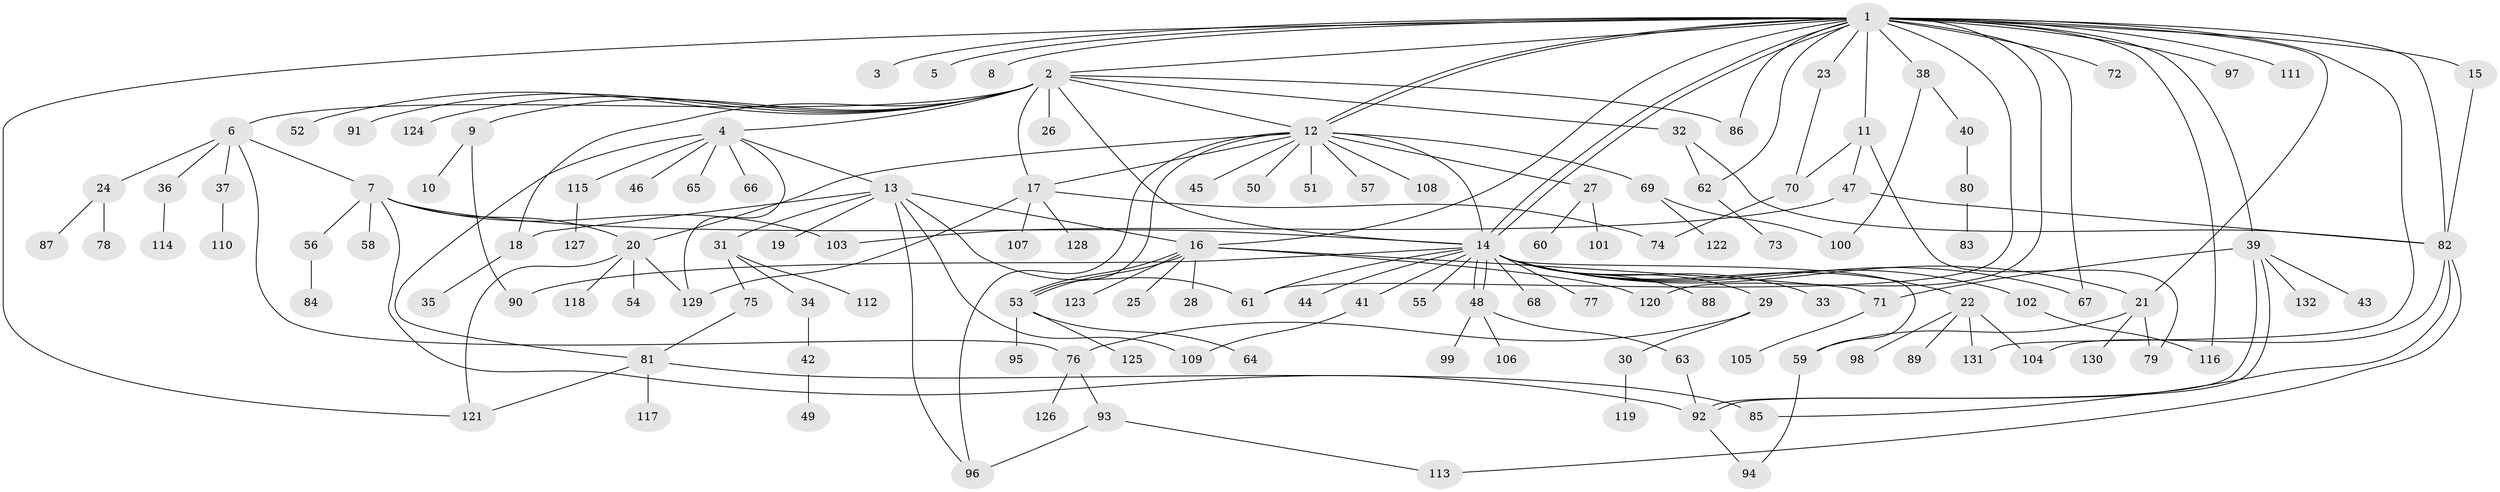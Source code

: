 // Generated by graph-tools (version 1.1) at 2025/26/03/09/25 03:26:00]
// undirected, 132 vertices, 180 edges
graph export_dot {
graph [start="1"]
  node [color=gray90,style=filled];
  1;
  2;
  3;
  4;
  5;
  6;
  7;
  8;
  9;
  10;
  11;
  12;
  13;
  14;
  15;
  16;
  17;
  18;
  19;
  20;
  21;
  22;
  23;
  24;
  25;
  26;
  27;
  28;
  29;
  30;
  31;
  32;
  33;
  34;
  35;
  36;
  37;
  38;
  39;
  40;
  41;
  42;
  43;
  44;
  45;
  46;
  47;
  48;
  49;
  50;
  51;
  52;
  53;
  54;
  55;
  56;
  57;
  58;
  59;
  60;
  61;
  62;
  63;
  64;
  65;
  66;
  67;
  68;
  69;
  70;
  71;
  72;
  73;
  74;
  75;
  76;
  77;
  78;
  79;
  80;
  81;
  82;
  83;
  84;
  85;
  86;
  87;
  88;
  89;
  90;
  91;
  92;
  93;
  94;
  95;
  96;
  97;
  98;
  99;
  100;
  101;
  102;
  103;
  104;
  105;
  106;
  107;
  108;
  109;
  110;
  111;
  112;
  113;
  114;
  115;
  116;
  117;
  118;
  119;
  120;
  121;
  122;
  123;
  124;
  125;
  126;
  127;
  128;
  129;
  130;
  131;
  132;
  1 -- 2;
  1 -- 3;
  1 -- 5;
  1 -- 8;
  1 -- 11;
  1 -- 12;
  1 -- 12;
  1 -- 14;
  1 -- 14;
  1 -- 15;
  1 -- 16;
  1 -- 21;
  1 -- 23;
  1 -- 38;
  1 -- 39;
  1 -- 61;
  1 -- 62;
  1 -- 67;
  1 -- 72;
  1 -- 82;
  1 -- 86;
  1 -- 97;
  1 -- 111;
  1 -- 116;
  1 -- 120;
  1 -- 121;
  1 -- 131;
  2 -- 4;
  2 -- 6;
  2 -- 9;
  2 -- 12;
  2 -- 14;
  2 -- 17;
  2 -- 18;
  2 -- 26;
  2 -- 32;
  2 -- 52;
  2 -- 86;
  2 -- 91;
  2 -- 124;
  4 -- 13;
  4 -- 46;
  4 -- 65;
  4 -- 66;
  4 -- 81;
  4 -- 115;
  4 -- 129;
  6 -- 7;
  6 -- 24;
  6 -- 36;
  6 -- 37;
  6 -- 76;
  7 -- 14;
  7 -- 20;
  7 -- 56;
  7 -- 58;
  7 -- 92;
  7 -- 103;
  9 -- 10;
  9 -- 90;
  11 -- 47;
  11 -- 70;
  11 -- 79;
  12 -- 14;
  12 -- 17;
  12 -- 20;
  12 -- 27;
  12 -- 45;
  12 -- 50;
  12 -- 51;
  12 -- 53;
  12 -- 57;
  12 -- 69;
  12 -- 96;
  12 -- 108;
  13 -- 16;
  13 -- 18;
  13 -- 19;
  13 -- 31;
  13 -- 61;
  13 -- 96;
  13 -- 109;
  14 -- 21;
  14 -- 22;
  14 -- 29;
  14 -- 33;
  14 -- 41;
  14 -- 44;
  14 -- 48;
  14 -- 48;
  14 -- 55;
  14 -- 59;
  14 -- 61;
  14 -- 67;
  14 -- 68;
  14 -- 77;
  14 -- 88;
  14 -- 90;
  14 -- 102;
  15 -- 82;
  16 -- 25;
  16 -- 28;
  16 -- 53;
  16 -- 53;
  16 -- 71;
  16 -- 120;
  16 -- 123;
  17 -- 74;
  17 -- 107;
  17 -- 128;
  17 -- 129;
  18 -- 35;
  20 -- 54;
  20 -- 118;
  20 -- 121;
  20 -- 129;
  21 -- 59;
  21 -- 79;
  21 -- 130;
  22 -- 89;
  22 -- 98;
  22 -- 104;
  22 -- 131;
  23 -- 70;
  24 -- 78;
  24 -- 87;
  27 -- 60;
  27 -- 101;
  29 -- 30;
  29 -- 76;
  30 -- 119;
  31 -- 34;
  31 -- 75;
  31 -- 112;
  32 -- 62;
  32 -- 82;
  34 -- 42;
  36 -- 114;
  37 -- 110;
  38 -- 40;
  38 -- 100;
  39 -- 43;
  39 -- 71;
  39 -- 92;
  39 -- 92;
  39 -- 132;
  40 -- 80;
  41 -- 109;
  42 -- 49;
  47 -- 82;
  47 -- 103;
  48 -- 63;
  48 -- 99;
  48 -- 106;
  53 -- 64;
  53 -- 95;
  53 -- 125;
  56 -- 84;
  59 -- 94;
  62 -- 73;
  63 -- 92;
  69 -- 100;
  69 -- 122;
  70 -- 74;
  71 -- 105;
  75 -- 81;
  76 -- 93;
  76 -- 126;
  80 -- 83;
  81 -- 85;
  81 -- 117;
  81 -- 121;
  82 -- 85;
  82 -- 104;
  82 -- 113;
  92 -- 94;
  93 -- 96;
  93 -- 113;
  102 -- 116;
  115 -- 127;
}
